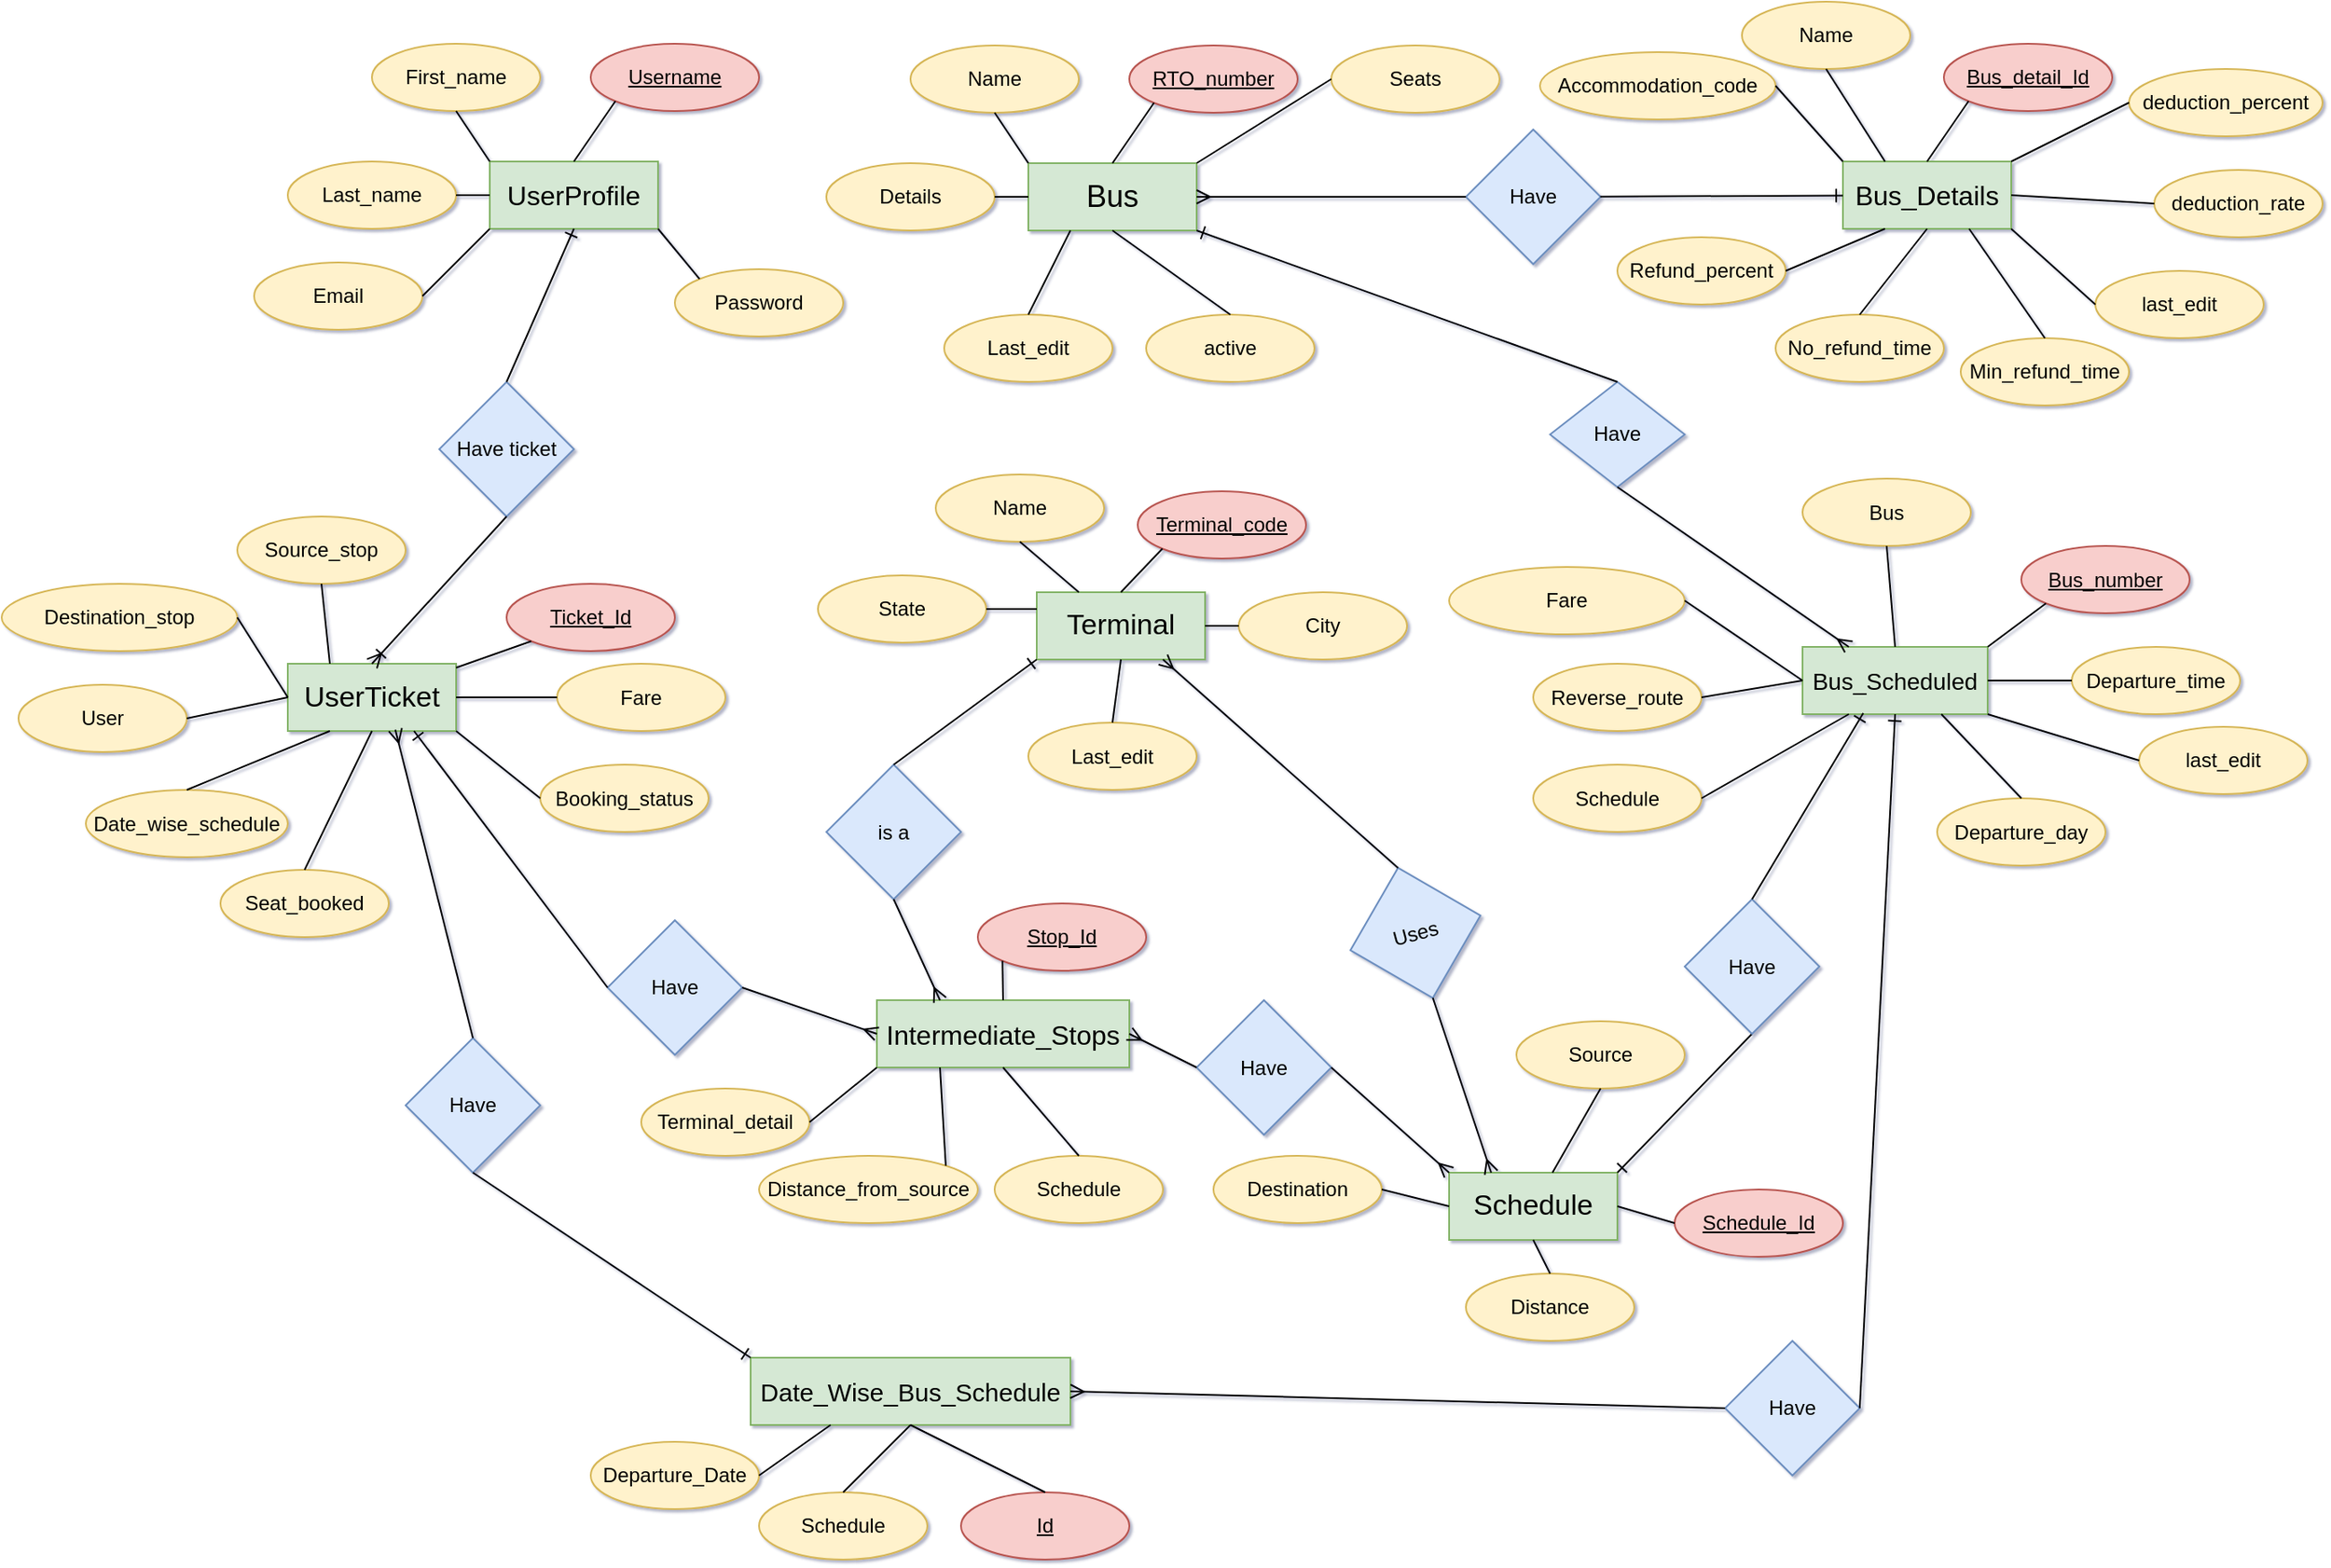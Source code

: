 <mxfile version="14.6.10" type="google"><diagram id="R2lEEEUBdFMjLlhIrx00" name="Page-1"><mxGraphModel dx="1038" dy="580" grid="1" gridSize="10" guides="1" tooltips="1" connect="1" arrows="1" fold="1" page="0" pageScale="1" pageWidth="850" pageHeight="1100" math="0" shadow="1" extFonts="Permanent Marker^https://fonts.googleapis.com/css?family=Permanent+Marker"><root><mxCell id="0"/><mxCell id="1" parent="0"/><mxCell id="XTAs9ow0zrxhmSKb31Q8-1" value="&lt;font style=&quot;font-size: 16px&quot;&gt;UserProfile&lt;/font&gt;" style="whiteSpace=wrap;html=1;align=center;fillColor=#d5e8d4;strokeColor=#82b366;" parent="1" vertex="1"><mxGeometry x="420" y="199" width="100" height="40" as="geometry"/></mxCell><mxCell id="XTAs9ow0zrxhmSKb31Q8-3" value="First_name" style="ellipse;whiteSpace=wrap;html=1;align=center;fillColor=#fff2cc;strokeColor=#d6b656;" parent="1" vertex="1"><mxGeometry x="350" y="129" width="100" height="40" as="geometry"/></mxCell><mxCell id="XTAs9ow0zrxhmSKb31Q8-4" value="Last_name" style="ellipse;whiteSpace=wrap;html=1;align=center;fillColor=#fff2cc;strokeColor=#d6b656;" parent="1" vertex="1"><mxGeometry x="300" y="199" width="100" height="40" as="geometry"/></mxCell><mxCell id="XTAs9ow0zrxhmSKb31Q8-5" value="Email" style="ellipse;whiteSpace=wrap;html=1;align=center;fillColor=#fff2cc;strokeColor=#d6b656;" parent="1" vertex="1"><mxGeometry x="280" y="259" width="100" height="40" as="geometry"/></mxCell><mxCell id="XTAs9ow0zrxhmSKb31Q8-6" value="Password" style="ellipse;whiteSpace=wrap;html=1;align=center;fillColor=#fff2cc;strokeColor=#d6b656;" parent="1" vertex="1"><mxGeometry x="530" y="263" width="100" height="40" as="geometry"/></mxCell><mxCell id="XTAs9ow0zrxhmSKb31Q8-7" value="Username" style="ellipse;whiteSpace=wrap;html=1;align=center;fontStyle=4;fillColor=#f8cecc;strokeColor=#b85450;" parent="1" vertex="1"><mxGeometry x="480" y="129" width="100" height="40" as="geometry"/></mxCell><mxCell id="XTAs9ow0zrxhmSKb31Q8-14" value="" style="endArrow=none;html=1;rounded=0;exitX=1;exitY=0.5;exitDx=0;exitDy=0;entryX=0;entryY=0.5;entryDx=0;entryDy=0;" parent="1" source="XTAs9ow0zrxhmSKb31Q8-4" target="XTAs9ow0zrxhmSKb31Q8-1" edge="1"><mxGeometry relative="1" as="geometry"><mxPoint x="600" y="319" as="sourcePoint"/><mxPoint x="760" y="319" as="targetPoint"/></mxGeometry></mxCell><mxCell id="XTAs9ow0zrxhmSKb31Q8-15" value="" style="endArrow=none;html=1;rounded=0;exitX=1;exitY=0.5;exitDx=0;exitDy=0;entryX=0;entryY=1;entryDx=0;entryDy=0;" parent="1" source="XTAs9ow0zrxhmSKb31Q8-5" target="XTAs9ow0zrxhmSKb31Q8-1" edge="1"><mxGeometry relative="1" as="geometry"><mxPoint x="610" y="329" as="sourcePoint"/><mxPoint x="770" y="329" as="targetPoint"/></mxGeometry></mxCell><mxCell id="XTAs9ow0zrxhmSKb31Q8-16" value="" style="endArrow=none;html=1;rounded=0;exitX=0;exitY=0;exitDx=0;exitDy=0;" parent="1" source="XTAs9ow0zrxhmSKb31Q8-6" edge="1"><mxGeometry relative="1" as="geometry"><mxPoint x="620" y="339" as="sourcePoint"/><mxPoint x="520" y="239" as="targetPoint"/></mxGeometry></mxCell><mxCell id="XTAs9ow0zrxhmSKb31Q8-17" value="" style="endArrow=none;html=1;rounded=0;exitX=0.5;exitY=1;exitDx=0;exitDy=0;entryX=0;entryY=0;entryDx=0;entryDy=0;" parent="1" source="XTAs9ow0zrxhmSKb31Q8-3" target="XTAs9ow0zrxhmSKb31Q8-1" edge="1"><mxGeometry relative="1" as="geometry"><mxPoint x="630" y="349" as="sourcePoint"/><mxPoint x="790" y="349" as="targetPoint"/></mxGeometry></mxCell><mxCell id="XTAs9ow0zrxhmSKb31Q8-18" value="" style="endArrow=none;html=1;rounded=0;exitX=0;exitY=1;exitDx=0;exitDy=0;entryX=0.5;entryY=0;entryDx=0;entryDy=0;" parent="1" source="XTAs9ow0zrxhmSKb31Q8-7" target="XTAs9ow0zrxhmSKb31Q8-1" edge="1"><mxGeometry relative="1" as="geometry"><mxPoint x="640" y="359" as="sourcePoint"/><mxPoint x="800" y="359" as="targetPoint"/></mxGeometry></mxCell><mxCell id="XTAs9ow0zrxhmSKb31Q8-19" value="&lt;font style=&quot;font-size: 18px&quot;&gt;Bus&lt;/font&gt;" style="whiteSpace=wrap;html=1;align=center;fillColor=#d5e8d4;strokeColor=#82b366;" parent="1" vertex="1"><mxGeometry x="740" y="200" width="100" height="40" as="geometry"/></mxCell><mxCell id="XTAs9ow0zrxhmSKb31Q8-20" value="Name" style="ellipse;whiteSpace=wrap;html=1;align=center;fillColor=#fff2cc;strokeColor=#d6b656;" parent="1" vertex="1"><mxGeometry x="670" y="130" width="100" height="40" as="geometry"/></mxCell><mxCell id="XTAs9ow0zrxhmSKb31Q8-21" value="Details" style="ellipse;whiteSpace=wrap;html=1;align=center;fillColor=#fff2cc;strokeColor=#d6b656;" parent="1" vertex="1"><mxGeometry x="620" y="200" width="100" height="40" as="geometry"/></mxCell><mxCell id="XTAs9ow0zrxhmSKb31Q8-22" value="Last_edit" style="ellipse;whiteSpace=wrap;html=1;align=center;fillColor=#fff2cc;strokeColor=#d6b656;" parent="1" vertex="1"><mxGeometry x="690" y="290" width="100" height="40" as="geometry"/></mxCell><mxCell id="XTAs9ow0zrxhmSKb31Q8-23" value="active" style="ellipse;whiteSpace=wrap;html=1;align=center;fillColor=#fff2cc;strokeColor=#d6b656;" parent="1" vertex="1"><mxGeometry x="810" y="290" width="100" height="40" as="geometry"/></mxCell><mxCell id="XTAs9ow0zrxhmSKb31Q8-24" value="RTO_number" style="ellipse;whiteSpace=wrap;html=1;align=center;fontStyle=4;fillColor=#f8cecc;strokeColor=#b85450;" parent="1" vertex="1"><mxGeometry x="800" y="130" width="100" height="40" as="geometry"/></mxCell><mxCell id="XTAs9ow0zrxhmSKb31Q8-25" value="" style="endArrow=none;html=1;rounded=0;exitX=1;exitY=0.5;exitDx=0;exitDy=0;entryX=0;entryY=0.5;entryDx=0;entryDy=0;" parent="1" source="XTAs9ow0zrxhmSKb31Q8-21" target="XTAs9ow0zrxhmSKb31Q8-19" edge="1"><mxGeometry relative="1" as="geometry"><mxPoint x="920" y="320" as="sourcePoint"/><mxPoint x="1080" y="320" as="targetPoint"/></mxGeometry></mxCell><mxCell id="XTAs9ow0zrxhmSKb31Q8-26" value="" style="endArrow=none;html=1;rounded=0;exitX=0.5;exitY=0;exitDx=0;exitDy=0;entryX=0.25;entryY=1;entryDx=0;entryDy=0;" parent="1" source="XTAs9ow0zrxhmSKb31Q8-22" target="XTAs9ow0zrxhmSKb31Q8-19" edge="1"><mxGeometry relative="1" as="geometry"><mxPoint x="930" y="330" as="sourcePoint"/><mxPoint x="1090" y="330" as="targetPoint"/></mxGeometry></mxCell><mxCell id="XTAs9ow0zrxhmSKb31Q8-27" value="" style="endArrow=none;html=1;rounded=0;exitX=0.5;exitY=0;exitDx=0;exitDy=0;entryX=0.5;entryY=1;entryDx=0;entryDy=0;" parent="1" source="XTAs9ow0zrxhmSKb31Q8-23" target="XTAs9ow0zrxhmSKb31Q8-19" edge="1"><mxGeometry relative="1" as="geometry"><mxPoint x="940" y="340" as="sourcePoint"/><mxPoint x="1100" y="340" as="targetPoint"/></mxGeometry></mxCell><mxCell id="XTAs9ow0zrxhmSKb31Q8-28" value="" style="endArrow=none;html=1;rounded=0;exitX=0.5;exitY=1;exitDx=0;exitDy=0;entryX=0;entryY=0;entryDx=0;entryDy=0;" parent="1" source="XTAs9ow0zrxhmSKb31Q8-20" target="XTAs9ow0zrxhmSKb31Q8-19" edge="1"><mxGeometry relative="1" as="geometry"><mxPoint x="950" y="350" as="sourcePoint"/><mxPoint x="1110" y="350" as="targetPoint"/></mxGeometry></mxCell><mxCell id="XTAs9ow0zrxhmSKb31Q8-29" value="" style="endArrow=none;html=1;rounded=0;exitX=0;exitY=1;exitDx=0;exitDy=0;entryX=0.5;entryY=0;entryDx=0;entryDy=0;" parent="1" source="XTAs9ow0zrxhmSKb31Q8-24" target="XTAs9ow0zrxhmSKb31Q8-19" edge="1"><mxGeometry relative="1" as="geometry"><mxPoint x="960" y="360" as="sourcePoint"/><mxPoint x="1120" y="360" as="targetPoint"/></mxGeometry></mxCell><mxCell id="XTAs9ow0zrxhmSKb31Q8-30" value="Seats" style="ellipse;whiteSpace=wrap;html=1;align=center;fillColor=#fff2cc;strokeColor=#d6b656;" parent="1" vertex="1"><mxGeometry x="920" y="130" width="100" height="40" as="geometry"/></mxCell><mxCell id="XTAs9ow0zrxhmSKb31Q8-31" value="" style="endArrow=none;html=1;rounded=0;exitX=1;exitY=0;exitDx=0;exitDy=0;entryX=0;entryY=0.5;entryDx=0;entryDy=0;" parent="1" source="XTAs9ow0zrxhmSKb31Q8-19" target="XTAs9ow0zrxhmSKb31Q8-30" edge="1"><mxGeometry relative="1" as="geometry"><mxPoint x="590" y="420" as="sourcePoint"/><mxPoint x="750" y="420" as="targetPoint"/></mxGeometry></mxCell><mxCell id="XTAs9ow0zrxhmSKb31Q8-32" value="&lt;font style=&quot;font-size: 17px&quot;&gt;Terminal&lt;/font&gt;" style="whiteSpace=wrap;html=1;align=center;fillColor=#d5e8d4;strokeColor=#82b366;" parent="1" vertex="1"><mxGeometry x="745" y="455" width="100" height="40" as="geometry"/></mxCell><mxCell id="XTAs9ow0zrxhmSKb31Q8-33" value="Name" style="ellipse;whiteSpace=wrap;html=1;align=center;fillColor=#fff2cc;strokeColor=#d6b656;" parent="1" vertex="1"><mxGeometry x="685" y="385" width="100" height="40" as="geometry"/></mxCell><mxCell id="XTAs9ow0zrxhmSKb31Q8-34" value="City" style="ellipse;whiteSpace=wrap;html=1;align=center;fillColor=#fff2cc;strokeColor=#d6b656;" parent="1" vertex="1"><mxGeometry x="865" y="455" width="100" height="40" as="geometry"/></mxCell><mxCell id="XTAs9ow0zrxhmSKb31Q8-35" value="State" style="ellipse;whiteSpace=wrap;html=1;align=center;fillColor=#fff2cc;strokeColor=#d6b656;" parent="1" vertex="1"><mxGeometry x="615" y="445" width="100" height="40" as="geometry"/></mxCell><mxCell id="XTAs9ow0zrxhmSKb31Q8-36" value="Last_edit" style="ellipse;whiteSpace=wrap;html=1;align=center;fillColor=#fff2cc;strokeColor=#d6b656;" parent="1" vertex="1"><mxGeometry x="740" y="532.5" width="100" height="40" as="geometry"/></mxCell><mxCell id="XTAs9ow0zrxhmSKb31Q8-37" value="Terminal_code" style="ellipse;whiteSpace=wrap;html=1;align=center;fontStyle=4;fillColor=#f8cecc;strokeColor=#b85450;" parent="1" vertex="1"><mxGeometry x="805" y="395" width="100" height="40" as="geometry"/></mxCell><mxCell id="XTAs9ow0zrxhmSKb31Q8-38" value="" style="endArrow=none;html=1;rounded=0;entryX=1;entryY=0.5;entryDx=0;entryDy=0;exitX=0;exitY=0.5;exitDx=0;exitDy=0;" parent="1" source="XTAs9ow0zrxhmSKb31Q8-34" target="XTAs9ow0zrxhmSKb31Q8-32" edge="1"><mxGeometry relative="1" as="geometry"><mxPoint x="910" y="475" as="sourcePoint"/><mxPoint x="870" y="475" as="targetPoint"/></mxGeometry></mxCell><mxCell id="XTAs9ow0zrxhmSKb31Q8-39" value="" style="endArrow=none;html=1;rounded=0;exitX=1;exitY=0.5;exitDx=0;exitDy=0;entryX=0;entryY=0.25;entryDx=0;entryDy=0;" parent="1" source="XTAs9ow0zrxhmSKb31Q8-35" target="XTAs9ow0zrxhmSKb31Q8-32" edge="1"><mxGeometry relative="1" as="geometry"><mxPoint x="935" y="585" as="sourcePoint"/><mxPoint x="1095" y="585" as="targetPoint"/></mxGeometry></mxCell><mxCell id="XTAs9ow0zrxhmSKb31Q8-40" value="" style="endArrow=none;html=1;rounded=0;exitX=0.5;exitY=0;exitDx=0;exitDy=0;entryX=0.5;entryY=1;entryDx=0;entryDy=0;" parent="1" source="XTAs9ow0zrxhmSKb31Q8-36" target="XTAs9ow0zrxhmSKb31Q8-32" edge="1"><mxGeometry relative="1" as="geometry"><mxPoint x="945" y="595" as="sourcePoint"/><mxPoint x="1105" y="595" as="targetPoint"/></mxGeometry></mxCell><mxCell id="XTAs9ow0zrxhmSKb31Q8-41" value="" style="endArrow=none;html=1;rounded=0;exitX=0.5;exitY=1;exitDx=0;exitDy=0;entryX=0.25;entryY=0;entryDx=0;entryDy=0;" parent="1" source="XTAs9ow0zrxhmSKb31Q8-33" target="XTAs9ow0zrxhmSKb31Q8-32" edge="1"><mxGeometry relative="1" as="geometry"><mxPoint x="955" y="605" as="sourcePoint"/><mxPoint x="1115" y="605" as="targetPoint"/></mxGeometry></mxCell><mxCell id="XTAs9ow0zrxhmSKb31Q8-42" value="" style="endArrow=none;html=1;rounded=0;exitX=0;exitY=1;exitDx=0;exitDy=0;entryX=0.5;entryY=0;entryDx=0;entryDy=0;" parent="1" source="XTAs9ow0zrxhmSKb31Q8-37" target="XTAs9ow0zrxhmSKb31Q8-32" edge="1"><mxGeometry relative="1" as="geometry"><mxPoint x="965" y="615" as="sourcePoint"/><mxPoint x="1125" y="615" as="targetPoint"/></mxGeometry></mxCell><mxCell id="XTAs9ow0zrxhmSKb31Q8-43" value="&lt;font style=&quot;font-size: 17px&quot;&gt;Schedule&lt;/font&gt;" style="whiteSpace=wrap;html=1;align=center;fillColor=#d5e8d4;strokeColor=#82b366;" parent="1" vertex="1"><mxGeometry x="990" y="800" width="100" height="40" as="geometry"/></mxCell><mxCell id="XTAs9ow0zrxhmSKb31Q8-44" value="Source" style="ellipse;whiteSpace=wrap;html=1;align=center;fillColor=#fff2cc;strokeColor=#d6b656;" parent="1" vertex="1"><mxGeometry x="1030" y="710" width="100" height="40" as="geometry"/></mxCell><mxCell id="XTAs9ow0zrxhmSKb31Q8-45" value="Destination" style="ellipse;whiteSpace=wrap;html=1;align=center;fillColor=#fff2cc;strokeColor=#d6b656;" parent="1" vertex="1"><mxGeometry x="850" y="790" width="100" height="40" as="geometry"/></mxCell><mxCell id="XTAs9ow0zrxhmSKb31Q8-46" value="Distance" style="ellipse;whiteSpace=wrap;html=1;align=center;fillColor=#fff2cc;strokeColor=#d6b656;" parent="1" vertex="1"><mxGeometry x="1000" y="860" width="100" height="40" as="geometry"/></mxCell><mxCell id="XTAs9ow0zrxhmSKb31Q8-48" value="Schedule_Id" style="ellipse;whiteSpace=wrap;html=1;align=center;fontStyle=4;fillColor=#f8cecc;strokeColor=#b85450;" parent="1" vertex="1"><mxGeometry x="1124" y="810" width="100" height="40" as="geometry"/></mxCell><mxCell id="XTAs9ow0zrxhmSKb31Q8-49" value="" style="endArrow=none;html=1;rounded=0;exitX=1;exitY=0.5;exitDx=0;exitDy=0;entryX=0;entryY=0.5;entryDx=0;entryDy=0;" parent="1" source="XTAs9ow0zrxhmSKb31Q8-45" target="XTAs9ow0zrxhmSKb31Q8-43" edge="1"><mxGeometry relative="1" as="geometry"><mxPoint x="1170" y="920" as="sourcePoint"/><mxPoint x="1330" y="920" as="targetPoint"/></mxGeometry></mxCell><mxCell id="XTAs9ow0zrxhmSKb31Q8-50" value="" style="endArrow=none;html=1;rounded=0;exitX=0.5;exitY=0;exitDx=0;exitDy=0;entryX=0.5;entryY=1;entryDx=0;entryDy=0;" parent="1" source="XTAs9ow0zrxhmSKb31Q8-46" target="XTAs9ow0zrxhmSKb31Q8-43" edge="1"><mxGeometry relative="1" as="geometry"><mxPoint x="1180" y="930" as="sourcePoint"/><mxPoint x="1340" y="930" as="targetPoint"/></mxGeometry></mxCell><mxCell id="XTAs9ow0zrxhmSKb31Q8-52" value="" style="endArrow=none;html=1;rounded=0;exitX=0.5;exitY=1;exitDx=0;exitDy=0;" parent="1" source="XTAs9ow0zrxhmSKb31Q8-44" target="XTAs9ow0zrxhmSKb31Q8-43" edge="1"><mxGeometry relative="1" as="geometry"><mxPoint x="1200" y="950" as="sourcePoint"/><mxPoint x="1360" y="950" as="targetPoint"/></mxGeometry></mxCell><mxCell id="XTAs9ow0zrxhmSKb31Q8-53" value="" style="endArrow=none;html=1;rounded=0;exitX=0;exitY=0.5;exitDx=0;exitDy=0;" parent="1" source="XTAs9ow0zrxhmSKb31Q8-48" edge="1"><mxGeometry relative="1" as="geometry"><mxPoint x="1210" y="960" as="sourcePoint"/><mxPoint x="1090" y="820" as="targetPoint"/></mxGeometry></mxCell><mxCell id="XTAs9ow0zrxhmSKb31Q8-54" value="&lt;font style=&quot;font-size: 16px&quot;&gt;Bus_Details&lt;/font&gt;" style="whiteSpace=wrap;html=1;align=center;fillColor=#d5e8d4;strokeColor=#82b366;" parent="1" vertex="1"><mxGeometry x="1224" y="199" width="100" height="40" as="geometry"/></mxCell><mxCell id="XTAs9ow0zrxhmSKb31Q8-55" value="Name" style="ellipse;whiteSpace=wrap;html=1;align=center;fillColor=#fff2cc;strokeColor=#d6b656;" parent="1" vertex="1"><mxGeometry x="1164" y="104" width="100" height="40" as="geometry"/></mxCell><mxCell id="XTAs9ow0zrxhmSKb31Q8-56" value="Accommodation_code" style="ellipse;whiteSpace=wrap;html=1;align=center;fillColor=#fff2cc;strokeColor=#d6b656;" parent="1" vertex="1"><mxGeometry x="1044" y="134" width="140" height="40" as="geometry"/></mxCell><mxCell id="XTAs9ow0zrxhmSKb31Q8-57" value="Refund_percent" style="ellipse;whiteSpace=wrap;html=1;align=center;fillColor=#fff2cc;strokeColor=#d6b656;" parent="1" vertex="1"><mxGeometry x="1090" y="244" width="100" height="40" as="geometry"/></mxCell><mxCell id="XTAs9ow0zrxhmSKb31Q8-58" value="No_refund_time" style="ellipse;whiteSpace=wrap;html=1;align=center;fillColor=#fff2cc;strokeColor=#d6b656;" parent="1" vertex="1"><mxGeometry x="1184" y="290" width="100" height="40" as="geometry"/></mxCell><mxCell id="XTAs9ow0zrxhmSKb31Q8-59" value="Bus_detail_Id" style="ellipse;whiteSpace=wrap;html=1;align=center;fontStyle=4;fillColor=#f8cecc;strokeColor=#b85450;" parent="1" vertex="1"><mxGeometry x="1284" y="129" width="100" height="40" as="geometry"/></mxCell><mxCell id="XTAs9ow0zrxhmSKb31Q8-60" value="" style="endArrow=none;html=1;rounded=0;exitX=1;exitY=0.5;exitDx=0;exitDy=0;entryX=0;entryY=0;entryDx=0;entryDy=0;" parent="1" source="XTAs9ow0zrxhmSKb31Q8-56" target="XTAs9ow0zrxhmSKb31Q8-54" edge="1"><mxGeometry relative="1" as="geometry"><mxPoint x="1404" y="319" as="sourcePoint"/><mxPoint x="1564" y="319" as="targetPoint"/></mxGeometry></mxCell><mxCell id="XTAs9ow0zrxhmSKb31Q8-61" value="" style="endArrow=none;html=1;rounded=0;exitX=1;exitY=0.5;exitDx=0;exitDy=0;entryX=0.25;entryY=1;entryDx=0;entryDy=0;" parent="1" target="XTAs9ow0zrxhmSKb31Q8-54" edge="1" source="XTAs9ow0zrxhmSKb31Q8-57"><mxGeometry relative="1" as="geometry"><mxPoint x="1154.0" y="304" as="sourcePoint"/><mxPoint x="1574" y="329" as="targetPoint"/></mxGeometry></mxCell><mxCell id="XTAs9ow0zrxhmSKb31Q8-62" value="" style="endArrow=none;html=1;rounded=0;exitX=0.5;exitY=0;exitDx=0;exitDy=0;entryX=0.5;entryY=1;entryDx=0;entryDy=0;" parent="1" source="XTAs9ow0zrxhmSKb31Q8-58" target="XTAs9ow0zrxhmSKb31Q8-54" edge="1"><mxGeometry relative="1" as="geometry"><mxPoint x="1424" y="339" as="sourcePoint"/><mxPoint x="1584" y="339" as="targetPoint"/></mxGeometry></mxCell><mxCell id="XTAs9ow0zrxhmSKb31Q8-63" value="" style="endArrow=none;html=1;rounded=0;exitX=0.5;exitY=1;exitDx=0;exitDy=0;entryX=0.25;entryY=0;entryDx=0;entryDy=0;" parent="1" source="XTAs9ow0zrxhmSKb31Q8-55" target="XTAs9ow0zrxhmSKb31Q8-54" edge="1"><mxGeometry relative="1" as="geometry"><mxPoint x="1434" y="349" as="sourcePoint"/><mxPoint x="1594" y="349" as="targetPoint"/></mxGeometry></mxCell><mxCell id="XTAs9ow0zrxhmSKb31Q8-64" value="" style="endArrow=none;html=1;rounded=0;exitX=0;exitY=1;exitDx=0;exitDy=0;entryX=0.5;entryY=0;entryDx=0;entryDy=0;" parent="1" source="XTAs9ow0zrxhmSKb31Q8-59" target="XTAs9ow0zrxhmSKb31Q8-54" edge="1"><mxGeometry relative="1" as="geometry"><mxPoint x="1444" y="359" as="sourcePoint"/><mxPoint x="1604" y="359" as="targetPoint"/></mxGeometry></mxCell><mxCell id="XTAs9ow0zrxhmSKb31Q8-65" value="Min_refund_time" style="ellipse;whiteSpace=wrap;html=1;align=center;fillColor=#fff2cc;strokeColor=#d6b656;" parent="1" vertex="1"><mxGeometry x="1294" y="304" width="100" height="40" as="geometry"/></mxCell><mxCell id="XTAs9ow0zrxhmSKb31Q8-66" value="" style="endArrow=none;html=1;rounded=0;exitX=0.75;exitY=1;exitDx=0;exitDy=0;entryX=0.5;entryY=0;entryDx=0;entryDy=0;" parent="1" source="XTAs9ow0zrxhmSKb31Q8-54" target="XTAs9ow0zrxhmSKb31Q8-65" edge="1"><mxGeometry relative="1" as="geometry"><mxPoint x="1074" y="419" as="sourcePoint"/><mxPoint x="1234" y="419" as="targetPoint"/></mxGeometry></mxCell><mxCell id="XTAs9ow0zrxhmSKb31Q8-67" value="last_edit" style="ellipse;whiteSpace=wrap;html=1;align=center;fillColor=#fff2cc;strokeColor=#d6b656;" parent="1" vertex="1"><mxGeometry x="1374" y="264" width="100" height="40" as="geometry"/></mxCell><mxCell id="XTAs9ow0zrxhmSKb31Q8-68" value="deduction_rate" style="ellipse;whiteSpace=wrap;html=1;align=center;fillColor=#fff2cc;strokeColor=#d6b656;" parent="1" vertex="1"><mxGeometry x="1409" y="204" width="100" height="40" as="geometry"/></mxCell><mxCell id="XTAs9ow0zrxhmSKb31Q8-69" value="deduction_percent" style="ellipse;whiteSpace=wrap;html=1;align=center;fillColor=#fff2cc;strokeColor=#d6b656;" parent="1" vertex="1"><mxGeometry x="1394" y="144" width="115" height="40" as="geometry"/></mxCell><mxCell id="XTAs9ow0zrxhmSKb31Q8-71" value="" style="endArrow=none;html=1;rounded=0;exitX=1;exitY=0;exitDx=0;exitDy=0;entryX=0;entryY=0.5;entryDx=0;entryDy=0;" parent="1" source="XTAs9ow0zrxhmSKb31Q8-54" target="XTAs9ow0zrxhmSKb31Q8-69" edge="1"><mxGeometry relative="1" as="geometry"><mxPoint x="1204" y="344" as="sourcePoint"/><mxPoint x="1364" y="344" as="targetPoint"/></mxGeometry></mxCell><mxCell id="XTAs9ow0zrxhmSKb31Q8-72" value="" style="endArrow=none;html=1;rounded=0;exitX=1;exitY=0.5;exitDx=0;exitDy=0;entryX=0;entryY=0.5;entryDx=0;entryDy=0;" parent="1" source="XTAs9ow0zrxhmSKb31Q8-54" target="XTAs9ow0zrxhmSKb31Q8-68" edge="1"><mxGeometry relative="1" as="geometry"><mxPoint x="1214" y="354" as="sourcePoint"/><mxPoint x="1374" y="354" as="targetPoint"/></mxGeometry></mxCell><mxCell id="XTAs9ow0zrxhmSKb31Q8-73" value="" style="endArrow=none;html=1;rounded=0;exitX=1;exitY=1;exitDx=0;exitDy=0;entryX=0;entryY=0.5;entryDx=0;entryDy=0;" parent="1" source="XTAs9ow0zrxhmSKb31Q8-54" target="XTAs9ow0zrxhmSKb31Q8-67" edge="1"><mxGeometry relative="1" as="geometry"><mxPoint x="1224" y="364" as="sourcePoint"/><mxPoint x="1384" y="364" as="targetPoint"/></mxGeometry></mxCell><mxCell id="XTAs9ow0zrxhmSKb31Q8-74" value="&lt;font style=&quot;font-size: 16px&quot;&gt;Intermediate_Stops&lt;/font&gt;" style="whiteSpace=wrap;html=1;align=center;fillColor=#d5e8d4;strokeColor=#82b366;" parent="1" vertex="1"><mxGeometry x="650" y="697.5" width="150" height="40" as="geometry"/></mxCell><mxCell id="XTAs9ow0zrxhmSKb31Q8-75" value="Schedule" style="ellipse;whiteSpace=wrap;html=1;align=center;fillColor=#fff2cc;strokeColor=#d6b656;" parent="1" vertex="1"><mxGeometry x="720" y="790" width="100" height="40" as="geometry"/></mxCell><mxCell id="XTAs9ow0zrxhmSKb31Q8-76" value="Terminal_detail" style="ellipse;whiteSpace=wrap;html=1;align=center;fillColor=#fff2cc;strokeColor=#d6b656;" parent="1" vertex="1"><mxGeometry x="510" y="750" width="100" height="40" as="geometry"/></mxCell><mxCell id="XTAs9ow0zrxhmSKb31Q8-77" value="Distance_from_source" style="ellipse;whiteSpace=wrap;html=1;align=center;fillColor=#fff2cc;strokeColor=#d6b656;" parent="1" vertex="1"><mxGeometry x="580" y="790" width="130" height="40" as="geometry"/></mxCell><mxCell id="XTAs9ow0zrxhmSKb31Q8-78" value="Stop_Id" style="ellipse;whiteSpace=wrap;html=1;align=center;fontStyle=4;fillColor=#f8cecc;strokeColor=#b85450;" parent="1" vertex="1"><mxGeometry x="710" y="640" width="100" height="40" as="geometry"/></mxCell><mxCell id="XTAs9ow0zrxhmSKb31Q8-79" value="" style="endArrow=none;html=1;rounded=0;exitX=1;exitY=0.5;exitDx=0;exitDy=0;entryX=0;entryY=1;entryDx=0;entryDy=0;" parent="1" source="XTAs9ow0zrxhmSKb31Q8-76" target="XTAs9ow0zrxhmSKb31Q8-74" edge="1"><mxGeometry relative="1" as="geometry"><mxPoint x="830" y="817.5" as="sourcePoint"/><mxPoint x="990" y="817.5" as="targetPoint"/></mxGeometry></mxCell><mxCell id="XTAs9ow0zrxhmSKb31Q8-80" value="" style="endArrow=none;html=1;rounded=0;exitX=1;exitY=0;exitDx=0;exitDy=0;entryX=0.25;entryY=1;entryDx=0;entryDy=0;" parent="1" source="XTAs9ow0zrxhmSKb31Q8-77" target="XTAs9ow0zrxhmSKb31Q8-74" edge="1"><mxGeometry relative="1" as="geometry"><mxPoint x="840" y="827.5" as="sourcePoint"/><mxPoint x="1000" y="827.5" as="targetPoint"/></mxGeometry></mxCell><mxCell id="XTAs9ow0zrxhmSKb31Q8-81" value="" style="endArrow=none;html=1;rounded=0;exitX=0.5;exitY=0;exitDx=0;exitDy=0;entryX=0.5;entryY=1;entryDx=0;entryDy=0;" parent="1" source="XTAs9ow0zrxhmSKb31Q8-75" target="XTAs9ow0zrxhmSKb31Q8-74" edge="1"><mxGeometry relative="1" as="geometry"><mxPoint x="860" y="847.5" as="sourcePoint"/><mxPoint x="1020" y="847.5" as="targetPoint"/></mxGeometry></mxCell><mxCell id="XTAs9ow0zrxhmSKb31Q8-82" value="" style="endArrow=none;html=1;rounded=0;exitX=0;exitY=1;exitDx=0;exitDy=0;entryX=0.5;entryY=0;entryDx=0;entryDy=0;" parent="1" source="XTAs9ow0zrxhmSKb31Q8-78" target="XTAs9ow0zrxhmSKb31Q8-74" edge="1"><mxGeometry relative="1" as="geometry"><mxPoint x="870" y="857.5" as="sourcePoint"/><mxPoint x="1030" y="857.5" as="targetPoint"/></mxGeometry></mxCell><mxCell id="XTAs9ow0zrxhmSKb31Q8-83" value="&lt;font style=&quot;font-size: 14px&quot;&gt;Bus_Scheduled&lt;/font&gt;" style="whiteSpace=wrap;html=1;align=center;fillColor=#d5e8d4;strokeColor=#82b366;" parent="1" vertex="1"><mxGeometry x="1200" y="487.5" width="110" height="40" as="geometry"/></mxCell><mxCell id="XTAs9ow0zrxhmSKb31Q8-84" value="Bus" style="ellipse;whiteSpace=wrap;html=1;align=center;fillColor=#fff2cc;strokeColor=#d6b656;" parent="1" vertex="1"><mxGeometry x="1200" y="387.5" width="100" height="40" as="geometry"/></mxCell><mxCell id="XTAs9ow0zrxhmSKb31Q8-85" value="Fare" style="ellipse;whiteSpace=wrap;html=1;align=center;fillColor=#fff2cc;strokeColor=#d6b656;" parent="1" vertex="1"><mxGeometry x="990" y="440" width="140" height="40" as="geometry"/></mxCell><mxCell id="XTAs9ow0zrxhmSKb31Q8-86" value="Reverse_route" style="ellipse;whiteSpace=wrap;html=1;align=center;fillColor=#fff2cc;strokeColor=#d6b656;" parent="1" vertex="1"><mxGeometry x="1040" y="497.5" width="100" height="40" as="geometry"/></mxCell><mxCell id="XTAs9ow0zrxhmSKb31Q8-87" value="Schedule" style="ellipse;whiteSpace=wrap;html=1;align=center;fillColor=#fff2cc;strokeColor=#d6b656;" parent="1" vertex="1"><mxGeometry x="1040" y="557.5" width="100" height="40" as="geometry"/></mxCell><mxCell id="XTAs9ow0zrxhmSKb31Q8-88" value="Bus_number" style="ellipse;whiteSpace=wrap;html=1;align=center;fontStyle=4;fillColor=#f8cecc;strokeColor=#b85450;" parent="1" vertex="1"><mxGeometry x="1330" y="427.5" width="100" height="40" as="geometry"/></mxCell><mxCell id="XTAs9ow0zrxhmSKb31Q8-89" value="" style="endArrow=none;html=1;rounded=0;exitX=1;exitY=0.5;exitDx=0;exitDy=0;entryX=0;entryY=0.5;entryDx=0;entryDy=0;" parent="1" source="XTAs9ow0zrxhmSKb31Q8-85" target="XTAs9ow0zrxhmSKb31Q8-83" edge="1"><mxGeometry relative="1" as="geometry"><mxPoint x="1380" y="607.5" as="sourcePoint"/><mxPoint x="1540" y="607.5" as="targetPoint"/></mxGeometry></mxCell><mxCell id="XTAs9ow0zrxhmSKb31Q8-90" value="" style="endArrow=none;html=1;rounded=0;exitX=1;exitY=0.5;exitDx=0;exitDy=0;entryX=0;entryY=0.5;entryDx=0;entryDy=0;" parent="1" source="XTAs9ow0zrxhmSKb31Q8-86" target="XTAs9ow0zrxhmSKb31Q8-83" edge="1"><mxGeometry relative="1" as="geometry"><mxPoint x="1390" y="617.5" as="sourcePoint"/><mxPoint x="1550" y="617.5" as="targetPoint"/></mxGeometry></mxCell><mxCell id="XTAs9ow0zrxhmSKb31Q8-91" value="" style="endArrow=none;html=1;rounded=0;exitX=1;exitY=0.5;exitDx=0;exitDy=0;entryX=0.25;entryY=1;entryDx=0;entryDy=0;" parent="1" source="XTAs9ow0zrxhmSKb31Q8-87" target="XTAs9ow0zrxhmSKb31Q8-83" edge="1"><mxGeometry relative="1" as="geometry"><mxPoint x="1400" y="627.5" as="sourcePoint"/><mxPoint x="1560" y="627.5" as="targetPoint"/></mxGeometry></mxCell><mxCell id="XTAs9ow0zrxhmSKb31Q8-92" value="" style="endArrow=none;html=1;rounded=0;exitX=0.5;exitY=1;exitDx=0;exitDy=0;entryX=0.5;entryY=0;entryDx=0;entryDy=0;" parent="1" source="XTAs9ow0zrxhmSKb31Q8-84" target="XTAs9ow0zrxhmSKb31Q8-83" edge="1"><mxGeometry relative="1" as="geometry"><mxPoint x="1410" y="637.5" as="sourcePoint"/><mxPoint x="1570" y="637.5" as="targetPoint"/></mxGeometry></mxCell><mxCell id="XTAs9ow0zrxhmSKb31Q8-93" value="" style="endArrow=none;html=1;rounded=0;exitX=0;exitY=1;exitDx=0;exitDy=0;entryX=1;entryY=0;entryDx=0;entryDy=0;" parent="1" source="XTAs9ow0zrxhmSKb31Q8-88" target="XTAs9ow0zrxhmSKb31Q8-83" edge="1"><mxGeometry relative="1" as="geometry"><mxPoint x="1420" y="647.5" as="sourcePoint"/><mxPoint x="1580" y="647.5" as="targetPoint"/></mxGeometry></mxCell><mxCell id="XTAs9ow0zrxhmSKb31Q8-94" value="Departure_day" style="ellipse;whiteSpace=wrap;html=1;align=center;fillColor=#fff2cc;strokeColor=#d6b656;" parent="1" vertex="1"><mxGeometry x="1280" y="577.5" width="100" height="40" as="geometry"/></mxCell><mxCell id="XTAs9ow0zrxhmSKb31Q8-95" value="" style="endArrow=none;html=1;rounded=0;exitX=0.75;exitY=1;exitDx=0;exitDy=0;entryX=0.5;entryY=0;entryDx=0;entryDy=0;" parent="1" source="XTAs9ow0zrxhmSKb31Q8-83" target="XTAs9ow0zrxhmSKb31Q8-94" edge="1"><mxGeometry relative="1" as="geometry"><mxPoint x="1050" y="707.5" as="sourcePoint"/><mxPoint x="1210" y="707.5" as="targetPoint"/></mxGeometry></mxCell><mxCell id="XTAs9ow0zrxhmSKb31Q8-96" value="last_edit" style="ellipse;whiteSpace=wrap;html=1;align=center;fillColor=#fff2cc;strokeColor=#d6b656;" parent="1" vertex="1"><mxGeometry x="1400" y="535" width="100" height="40" as="geometry"/></mxCell><mxCell id="XTAs9ow0zrxhmSKb31Q8-97" value="Departure_time" style="ellipse;whiteSpace=wrap;html=1;align=center;fillColor=#fff2cc;strokeColor=#d6b656;" parent="1" vertex="1"><mxGeometry x="1360" y="487.5" width="100" height="40" as="geometry"/></mxCell><mxCell id="XTAs9ow0zrxhmSKb31Q8-100" value="" style="endArrow=none;html=1;rounded=0;exitX=1;exitY=0.5;exitDx=0;exitDy=0;entryX=0;entryY=0.5;entryDx=0;entryDy=0;" parent="1" source="XTAs9ow0zrxhmSKb31Q8-83" target="XTAs9ow0zrxhmSKb31Q8-97" edge="1"><mxGeometry relative="1" as="geometry"><mxPoint x="1190" y="642.5" as="sourcePoint"/><mxPoint x="1350" y="642.5" as="targetPoint"/></mxGeometry></mxCell><mxCell id="XTAs9ow0zrxhmSKb31Q8-101" value="" style="endArrow=none;html=1;rounded=0;exitX=1;exitY=1;exitDx=0;exitDy=0;entryX=0;entryY=0.5;entryDx=0;entryDy=0;" parent="1" source="XTAs9ow0zrxhmSKb31Q8-83" target="XTAs9ow0zrxhmSKb31Q8-96" edge="1"><mxGeometry relative="1" as="geometry"><mxPoint x="1200" y="652.5" as="sourcePoint"/><mxPoint x="1360" y="652.5" as="targetPoint"/></mxGeometry></mxCell><mxCell id="XTAs9ow0zrxhmSKb31Q8-119" value="&lt;font style=&quot;font-size: 17px&quot;&gt;UserTicket&lt;/font&gt;" style="whiteSpace=wrap;html=1;align=center;fillColor=#d5e8d4;strokeColor=#82b366;" parent="1" vertex="1"><mxGeometry x="300" y="497.5" width="100" height="40" as="geometry"/></mxCell><mxCell id="XTAs9ow0zrxhmSKb31Q8-120" value="Source_stop" style="ellipse;whiteSpace=wrap;html=1;align=center;fillColor=#fff2cc;strokeColor=#d6b656;" parent="1" vertex="1"><mxGeometry x="270" y="410" width="100" height="40" as="geometry"/></mxCell><mxCell id="XTAs9ow0zrxhmSKb31Q8-121" value="Destination_stop" style="ellipse;whiteSpace=wrap;html=1;align=center;fillColor=#fff2cc;strokeColor=#d6b656;" parent="1" vertex="1"><mxGeometry x="130" y="450" width="140" height="40" as="geometry"/></mxCell><mxCell id="XTAs9ow0zrxhmSKb31Q8-122" value="User" style="ellipse;whiteSpace=wrap;html=1;align=center;fillColor=#fff2cc;strokeColor=#d6b656;" parent="1" vertex="1"><mxGeometry x="140" y="510" width="100" height="40" as="geometry"/></mxCell><mxCell id="XTAs9ow0zrxhmSKb31Q8-123" value="Date_wise_schedule" style="ellipse;whiteSpace=wrap;html=1;align=center;fillColor=#fff2cc;strokeColor=#d6b656;" parent="1" vertex="1"><mxGeometry x="180" y="572.5" width="120" height="40" as="geometry"/></mxCell><mxCell id="XTAs9ow0zrxhmSKb31Q8-125" value="" style="endArrow=none;html=1;rounded=0;exitX=1;exitY=0.5;exitDx=0;exitDy=0;entryX=0;entryY=0.5;entryDx=0;entryDy=0;" parent="1" source="XTAs9ow0zrxhmSKb31Q8-121" target="XTAs9ow0zrxhmSKb31Q8-119" edge="1"><mxGeometry relative="1" as="geometry"><mxPoint x="480" y="617.5" as="sourcePoint"/><mxPoint x="640" y="617.5" as="targetPoint"/></mxGeometry></mxCell><mxCell id="XTAs9ow0zrxhmSKb31Q8-126" value="" style="endArrow=none;html=1;rounded=0;exitX=1;exitY=0.5;exitDx=0;exitDy=0;entryX=0;entryY=0.5;entryDx=0;entryDy=0;" parent="1" source="XTAs9ow0zrxhmSKb31Q8-122" target="XTAs9ow0zrxhmSKb31Q8-119" edge="1"><mxGeometry relative="1" as="geometry"><mxPoint x="490" y="627.5" as="sourcePoint"/><mxPoint x="650" y="627.5" as="targetPoint"/></mxGeometry></mxCell><mxCell id="XTAs9ow0zrxhmSKb31Q8-127" value="" style="endArrow=none;html=1;rounded=0;exitX=0.5;exitY=0;exitDx=0;exitDy=0;entryX=0.25;entryY=1;entryDx=0;entryDy=0;" parent="1" source="XTAs9ow0zrxhmSKb31Q8-123" target="XTAs9ow0zrxhmSKb31Q8-119" edge="1"><mxGeometry relative="1" as="geometry"><mxPoint x="500" y="637.5" as="sourcePoint"/><mxPoint x="660" y="637.5" as="targetPoint"/></mxGeometry></mxCell><mxCell id="XTAs9ow0zrxhmSKb31Q8-128" value="" style="endArrow=none;html=1;rounded=0;exitX=0.5;exitY=1;exitDx=0;exitDy=0;entryX=0.25;entryY=0;entryDx=0;entryDy=0;" parent="1" source="XTAs9ow0zrxhmSKb31Q8-120" target="XTAs9ow0zrxhmSKb31Q8-119" edge="1"><mxGeometry relative="1" as="geometry"><mxPoint x="510" y="647.5" as="sourcePoint"/><mxPoint x="670" y="647.5" as="targetPoint"/></mxGeometry></mxCell><mxCell id="XTAs9ow0zrxhmSKb31Q8-130" value="Seat_booked" style="ellipse;whiteSpace=wrap;html=1;align=center;fillColor=#fff2cc;strokeColor=#d6b656;" parent="1" vertex="1"><mxGeometry x="260" y="620" width="100" height="40" as="geometry"/></mxCell><mxCell id="XTAs9ow0zrxhmSKb31Q8-131" value="" style="endArrow=none;html=1;rounded=0;exitX=0.5;exitY=1;exitDx=0;exitDy=0;entryX=0.5;entryY=0;entryDx=0;entryDy=0;" parent="1" source="XTAs9ow0zrxhmSKb31Q8-119" target="XTAs9ow0zrxhmSKb31Q8-130" edge="1"><mxGeometry relative="1" as="geometry"><mxPoint x="150" y="717.5" as="sourcePoint"/><mxPoint x="310" y="717.5" as="targetPoint"/></mxGeometry></mxCell><mxCell id="XTAs9ow0zrxhmSKb31Q8-132" value="Booking_status" style="ellipse;whiteSpace=wrap;html=1;align=center;fillColor=#fff2cc;strokeColor=#d6b656;" parent="1" vertex="1"><mxGeometry x="450" y="557.5" width="100" height="40" as="geometry"/></mxCell><mxCell id="XTAs9ow0zrxhmSKb31Q8-133" value="Fare" style="ellipse;whiteSpace=wrap;html=1;align=center;fillColor=#fff2cc;strokeColor=#d6b656;" parent="1" vertex="1"><mxGeometry x="460" y="497.5" width="100" height="40" as="geometry"/></mxCell><mxCell id="XTAs9ow0zrxhmSKb31Q8-134" value="" style="endArrow=none;html=1;rounded=0;exitX=1;exitY=0.5;exitDx=0;exitDy=0;entryX=0;entryY=0.5;entryDx=0;entryDy=0;" parent="1" source="XTAs9ow0zrxhmSKb31Q8-119" target="XTAs9ow0zrxhmSKb31Q8-133" edge="1"><mxGeometry relative="1" as="geometry"><mxPoint x="290" y="652.5" as="sourcePoint"/><mxPoint x="450" y="652.5" as="targetPoint"/></mxGeometry></mxCell><mxCell id="XTAs9ow0zrxhmSKb31Q8-135" value="" style="endArrow=none;html=1;rounded=0;exitX=1;exitY=1;exitDx=0;exitDy=0;entryX=0;entryY=0.5;entryDx=0;entryDy=0;" parent="1" source="XTAs9ow0zrxhmSKb31Q8-119" target="XTAs9ow0zrxhmSKb31Q8-132" edge="1"><mxGeometry relative="1" as="geometry"><mxPoint x="300" y="662.5" as="sourcePoint"/><mxPoint x="460" y="662.5" as="targetPoint"/></mxGeometry></mxCell><mxCell id="4VvIXcZQqGMkafM8bnfV-3" value="Uses" style="rhombus;whiteSpace=wrap;html=1;fillColor=#dae8fc;strokeColor=#6c8ebf;rotation=-15;" parent="1" vertex="1"><mxGeometry x="930" y="617.5" width="80" height="80" as="geometry"/></mxCell><mxCell id="4VvIXcZQqGMkafM8bnfV-4" value="Have" style="rhombus;whiteSpace=wrap;html=1;fillColor=#dae8fc;strokeColor=#6c8ebf;" parent="1" vertex="1"><mxGeometry x="1000" y="180" width="80" height="80" as="geometry"/></mxCell><mxCell id="4VvIXcZQqGMkafM8bnfV-5" value="Have" style="rhombus;whiteSpace=wrap;html=1;fillColor=#dae8fc;strokeColor=#6c8ebf;" parent="1" vertex="1"><mxGeometry x="1050" y="330" width="80" height="62.5" as="geometry"/></mxCell><mxCell id="4VvIXcZQqGMkafM8bnfV-6" value="Have ticket" style="rhombus;whiteSpace=wrap;html=1;fillColor=#dae8fc;strokeColor=#6c8ebf;" parent="1" vertex="1"><mxGeometry x="390" y="330" width="80" height="80" as="geometry"/></mxCell><mxCell id="4VvIXcZQqGMkafM8bnfV-7" value="Ticket_Id" style="ellipse;whiteSpace=wrap;html=1;align=center;fontStyle=4;fillColor=#f8cecc;strokeColor=#b85450;" parent="1" vertex="1"><mxGeometry x="430" y="450" width="100" height="40" as="geometry"/></mxCell><mxCell id="4VvIXcZQqGMkafM8bnfV-9" value="" style="endArrow=none;html=1;rounded=0;entryX=0;entryY=1;entryDx=0;entryDy=0;" parent="1" source="XTAs9ow0zrxhmSKb31Q8-119" target="4VvIXcZQqGMkafM8bnfV-7" edge="1"><mxGeometry relative="1" as="geometry"><mxPoint x="410" y="527.5" as="sourcePoint"/><mxPoint x="470" y="527.5" as="targetPoint"/></mxGeometry></mxCell><mxCell id="4VvIXcZQqGMkafM8bnfV-10" value="&lt;font style=&quot;font-size: 15px&quot;&gt;Date_Wise_Bus_Schedule&lt;/font&gt;" style="whiteSpace=wrap;html=1;align=center;fillColor=#d5e8d4;strokeColor=#82b366;" parent="1" vertex="1"><mxGeometry x="575" y="910" width="190" height="40" as="geometry"/></mxCell><mxCell id="4VvIXcZQqGMkafM8bnfV-11" value="Schedule" style="ellipse;whiteSpace=wrap;html=1;align=center;fillColor=#fff2cc;strokeColor=#d6b656;" parent="1" vertex="1"><mxGeometry x="580" y="990" width="100" height="40" as="geometry"/></mxCell><mxCell id="4VvIXcZQqGMkafM8bnfV-12" value="Departure_Date" style="ellipse;whiteSpace=wrap;html=1;align=center;fillColor=#fff2cc;strokeColor=#d6b656;" parent="1" vertex="1"><mxGeometry x="480" y="960" width="100" height="40" as="geometry"/></mxCell><mxCell id="4VvIXcZQqGMkafM8bnfV-14" value="Id" style="ellipse;whiteSpace=wrap;html=1;align=center;fontStyle=4;fillColor=#f8cecc;strokeColor=#b85450;" parent="1" vertex="1"><mxGeometry x="700" y="990" width="100" height="40" as="geometry"/></mxCell><mxCell id="4VvIXcZQqGMkafM8bnfV-15" value="" style="endArrow=none;html=1;rounded=0;exitX=1;exitY=0.5;exitDx=0;exitDy=0;entryX=0.25;entryY=1;entryDx=0;entryDy=0;" parent="1" source="4VvIXcZQqGMkafM8bnfV-12" target="4VvIXcZQqGMkafM8bnfV-10" edge="1"><mxGeometry relative="1" as="geometry"><mxPoint x="600" y="1100" as="sourcePoint"/><mxPoint x="760" y="1100" as="targetPoint"/></mxGeometry></mxCell><mxCell id="4VvIXcZQqGMkafM8bnfV-17" value="" style="endArrow=none;html=1;rounded=0;exitX=0.5;exitY=0;exitDx=0;exitDy=0;" parent="1" source="4VvIXcZQqGMkafM8bnfV-11" edge="1"><mxGeometry relative="1" as="geometry"><mxPoint x="630" y="1130" as="sourcePoint"/><mxPoint x="670" y="950" as="targetPoint"/></mxGeometry></mxCell><mxCell id="4VvIXcZQqGMkafM8bnfV-18" value="" style="endArrow=none;html=1;rounded=0;exitX=0.5;exitY=0;exitDx=0;exitDy=0;entryX=0.5;entryY=1;entryDx=0;entryDy=0;" parent="1" source="4VvIXcZQqGMkafM8bnfV-14" target="4VvIXcZQqGMkafM8bnfV-10" edge="1"><mxGeometry relative="1" as="geometry"><mxPoint x="640" y="1140" as="sourcePoint"/><mxPoint x="610" y="1004" as="targetPoint"/></mxGeometry></mxCell><mxCell id="4VvIXcZQqGMkafM8bnfV-22" value="" style="fontSize=12;html=1;endArrow=ERoneToMany;entryX=0.5;entryY=0;entryDx=0;entryDy=0;exitX=0.5;exitY=1;exitDx=0;exitDy=0;" parent="1" source="4VvIXcZQqGMkafM8bnfV-6" target="XTAs9ow0zrxhmSKb31Q8-119" edge="1"><mxGeometry width="100" height="100" relative="1" as="geometry"><mxPoint x="810" y="540" as="sourcePoint"/><mxPoint x="910" y="440" as="targetPoint"/></mxGeometry></mxCell><mxCell id="4VvIXcZQqGMkafM8bnfV-23" value="" style="fontSize=12;html=1;endArrow=ERone;endFill=1;exitX=0.5;exitY=0;exitDx=0;exitDy=0;entryX=0.5;entryY=1;entryDx=0;entryDy=0;" parent="1" source="4VvIXcZQqGMkafM8bnfV-6" target="XTAs9ow0zrxhmSKb31Q8-1" edge="1"><mxGeometry width="100" height="100" relative="1" as="geometry"><mxPoint x="810" y="540" as="sourcePoint"/><mxPoint x="910" y="440" as="targetPoint"/></mxGeometry></mxCell><mxCell id="4VvIXcZQqGMkafM8bnfV-25" value="" style="fontSize=12;html=1;endArrow=ERone;endFill=1;" parent="1" source="4VvIXcZQqGMkafM8bnfV-4" target="XTAs9ow0zrxhmSKb31Q8-54" edge="1"><mxGeometry width="100" height="100" relative="1" as="geometry"><mxPoint x="1080" y="200" as="sourcePoint"/><mxPoint x="1000" y="320" as="targetPoint"/></mxGeometry></mxCell><mxCell id="4VvIXcZQqGMkafM8bnfV-30" value="" style="fontSize=12;html=1;endArrow=ERone;endFill=1;entryX=1;entryY=1;entryDx=0;entryDy=0;exitX=0.5;exitY=0;exitDx=0;exitDy=0;" parent="1" source="4VvIXcZQqGMkafM8bnfV-5" target="XTAs9ow0zrxhmSKb31Q8-19" edge="1"><mxGeometry width="100" height="100" relative="1" as="geometry"><mxPoint x="860" y="520" as="sourcePoint"/><mxPoint x="960" y="420" as="targetPoint"/></mxGeometry></mxCell><mxCell id="4VvIXcZQqGMkafM8bnfV-31" value="" style="fontSize=12;html=1;endArrow=ERone;endFill=1;entryX=1;entryY=0;entryDx=0;entryDy=0;exitX=0.5;exitY=1;exitDx=0;exitDy=0;" parent="1" source="V9ch0V6jMSdG1eQZISQy-8" target="XTAs9ow0zrxhmSKb31Q8-43" edge="1"><mxGeometry width="100" height="100" relative="1" as="geometry"><mxPoint x="860" y="520" as="sourcePoint"/><mxPoint x="960" y="420" as="targetPoint"/></mxGeometry></mxCell><mxCell id="4VvIXcZQqGMkafM8bnfV-35" value="Have" style="rhombus;whiteSpace=wrap;html=1;fillColor=#dae8fc;strokeColor=#6c8ebf;" parent="1" vertex="1"><mxGeometry x="840" y="697.5" width="80" height="80" as="geometry"/></mxCell><mxCell id="4VvIXcZQqGMkafM8bnfV-36" value="" style="fontSize=12;html=1;endArrow=ERmany;entryX=0;entryY=0;entryDx=0;entryDy=0;exitX=1;exitY=0.5;exitDx=0;exitDy=0;" parent="1" source="4VvIXcZQqGMkafM8bnfV-35" target="XTAs9ow0zrxhmSKb31Q8-43" edge="1"><mxGeometry width="100" height="100" relative="1" as="geometry"><mxPoint x="510" y="720" as="sourcePoint"/><mxPoint x="610" y="620" as="targetPoint"/></mxGeometry></mxCell><mxCell id="4VvIXcZQqGMkafM8bnfV-37" value="" style="fontSize=12;html=1;endArrow=ERmany;entryX=1;entryY=0.5;entryDx=0;entryDy=0;exitX=0;exitY=0.5;exitDx=0;exitDy=0;" parent="1" source="4VvIXcZQqGMkafM8bnfV-35" target="XTAs9ow0zrxhmSKb31Q8-74" edge="1"><mxGeometry width="100" height="100" relative="1" as="geometry"><mxPoint x="610" y="710" as="sourcePoint"/><mxPoint x="710" y="610" as="targetPoint"/></mxGeometry></mxCell><mxCell id="hwfOSeamsroLhccRKq_A-1" value="Have" style="rhombus;whiteSpace=wrap;html=1;fillColor=#dae8fc;strokeColor=#6c8ebf;" parent="1" vertex="1"><mxGeometry x="490" y="650" width="80" height="80" as="geometry"/></mxCell><mxCell id="hwfOSeamsroLhccRKq_A-2" value="" style="fontSize=12;html=1;endArrow=ERone;endFill=1;exitX=0;exitY=0.5;exitDx=0;exitDy=0;entryX=0.75;entryY=1;entryDx=0;entryDy=0;" parent="1" source="hwfOSeamsroLhccRKq_A-1" target="XTAs9ow0zrxhmSKb31Q8-119" edge="1"><mxGeometry width="100" height="100" relative="1" as="geometry"><mxPoint x="390" y="640" as="sourcePoint"/><mxPoint x="460" y="680" as="targetPoint"/></mxGeometry></mxCell><mxCell id="hwfOSeamsroLhccRKq_A-6" value="Have" style="rhombus;whiteSpace=wrap;html=1;fillColor=#dae8fc;strokeColor=#6c8ebf;" parent="1" vertex="1"><mxGeometry x="1154" y="900" width="80" height="80" as="geometry"/></mxCell><mxCell id="hwfOSeamsroLhccRKq_A-8" value="" style="fontSize=12;html=1;endArrow=ERmany;entryX=1;entryY=0.5;entryDx=0;entryDy=0;exitX=0;exitY=0.5;exitDx=0;exitDy=0;" parent="1" source="hwfOSeamsroLhccRKq_A-6" target="4VvIXcZQqGMkafM8bnfV-10" edge="1"><mxGeometry width="100" height="100" relative="1" as="geometry"><mxPoint x="890" y="860" as="sourcePoint"/><mxPoint x="940" y="760" as="targetPoint"/></mxGeometry></mxCell><mxCell id="4VvIXcZQqGMkafM8bnfV-39" value="Have" style="rhombus;whiteSpace=wrap;html=1;fillColor=#dae8fc;strokeColor=#6c8ebf;" parent="1" vertex="1"><mxGeometry x="370" y="720" width="80" height="80" as="geometry"/></mxCell><mxCell id="4VvIXcZQqGMkafM8bnfV-40" value="" style="fontSize=12;html=1;endArrow=ERmany;entryX=0.639;entryY=0.98;entryDx=0;entryDy=0;entryPerimeter=0;exitX=0.5;exitY=0;exitDx=0;exitDy=0;" parent="1" source="4VvIXcZQqGMkafM8bnfV-39" target="XTAs9ow0zrxhmSKb31Q8-119" edge="1"><mxGeometry width="100" height="100" relative="1" as="geometry"><mxPoint x="600" y="870" as="sourcePoint"/><mxPoint x="700" y="770" as="targetPoint"/></mxGeometry></mxCell><mxCell id="SC67yYy0tUfpwD-YS8I--2" value="" style="edgeStyle=entityRelationEdgeStyle;fontSize=12;html=1;endArrow=ERmany;entryX=1;entryY=0.5;entryDx=0;entryDy=0;exitX=0;exitY=0.5;exitDx=0;exitDy=0;" parent="1" source="4VvIXcZQqGMkafM8bnfV-4" target="XTAs9ow0zrxhmSKb31Q8-19" edge="1"><mxGeometry width="100" height="100" relative="1" as="geometry"><mxPoint x="730" y="390" as="sourcePoint"/><mxPoint x="830" y="290" as="targetPoint"/></mxGeometry></mxCell><mxCell id="V9ch0V6jMSdG1eQZISQy-1" value="is a" style="rhombus;whiteSpace=wrap;html=1;fillColor=#dae8fc;strokeColor=#6c8ebf;" parent="1" vertex="1"><mxGeometry x="620" y="557.5" width="80" height="80" as="geometry"/></mxCell><mxCell id="V9ch0V6jMSdG1eQZISQy-2" value="" style="fontSize=12;html=1;endArrow=ERmany;exitX=0.5;exitY=1;exitDx=0;exitDy=0;entryX=0.25;entryY=0;entryDx=0;entryDy=0;" parent="1" source="V9ch0V6jMSdG1eQZISQy-1" target="XTAs9ow0zrxhmSKb31Q8-74" edge="1"><mxGeometry width="100" height="100" relative="1" as="geometry"><mxPoint x="530" y="700" as="sourcePoint"/><mxPoint x="630" y="600" as="targetPoint"/></mxGeometry></mxCell><mxCell id="V9ch0V6jMSdG1eQZISQy-3" value="" style="fontSize=12;html=1;endArrow=ERone;endFill=1;entryX=0;entryY=1;entryDx=0;entryDy=0;exitX=0.5;exitY=0;exitDx=0;exitDy=0;" parent="1" source="V9ch0V6jMSdG1eQZISQy-1" target="XTAs9ow0zrxhmSKb31Q8-32" edge="1"><mxGeometry width="100" height="100" relative="1" as="geometry"><mxPoint x="665" y="550" as="sourcePoint"/><mxPoint x="845" y="565" as="targetPoint"/></mxGeometry></mxCell><mxCell id="V9ch0V6jMSdG1eQZISQy-4" value="" style="fontSize=12;html=1;endArrow=ERone;endFill=1;entryX=0.5;entryY=1;entryDx=0;entryDy=0;exitX=1;exitY=0.5;exitDx=0;exitDy=0;" parent="1" source="hwfOSeamsroLhccRKq_A-6" target="XTAs9ow0zrxhmSKb31Q8-83" edge="1"><mxGeometry width="100" height="100" relative="1" as="geometry"><mxPoint x="950" y="820" as="sourcePoint"/><mxPoint x="1050" y="720" as="targetPoint"/></mxGeometry></mxCell><mxCell id="V9ch0V6jMSdG1eQZISQy-5" value="" style="fontSize=12;html=1;endArrow=ERmany;entryX=0.25;entryY=0;entryDx=0;entryDy=0;exitX=0.5;exitY=1;exitDx=0;exitDy=0;" parent="1" source="4VvIXcZQqGMkafM8bnfV-5" target="XTAs9ow0zrxhmSKb31Q8-83" edge="1"><mxGeometry width="100" height="100" relative="1" as="geometry"><mxPoint x="1050" y="407.5" as="sourcePoint"/><mxPoint x="1020" y="587.5" as="targetPoint"/></mxGeometry></mxCell><mxCell id="V9ch0V6jMSdG1eQZISQy-6" value="" style="fontSize=12;html=1;endArrow=ERone;endFill=1;entryX=0;entryY=0;entryDx=0;entryDy=0;exitX=0.5;exitY=1;exitDx=0;exitDy=0;" parent="1" source="4VvIXcZQqGMkafM8bnfV-39" target="4VvIXcZQqGMkafM8bnfV-10" edge="1"><mxGeometry width="100" height="100" relative="1" as="geometry"><mxPoint x="270" y="920" as="sourcePoint"/><mxPoint x="370" y="820" as="targetPoint"/></mxGeometry></mxCell><mxCell id="V9ch0V6jMSdG1eQZISQy-7" value="" style="fontSize=12;html=1;endArrow=ERmany;entryX=0;entryY=0.5;entryDx=0;entryDy=0;exitX=1;exitY=0.5;exitDx=0;exitDy=0;" parent="1" source="hwfOSeamsroLhccRKq_A-1" target="XTAs9ow0zrxhmSKb31Q8-74" edge="1"><mxGeometry width="100" height="100" relative="1" as="geometry"><mxPoint x="130" y="870" as="sourcePoint"/><mxPoint x="230" y="770" as="targetPoint"/></mxGeometry></mxCell><mxCell id="V9ch0V6jMSdG1eQZISQy-8" value="Have" style="rhombus;whiteSpace=wrap;html=1;fillColor=#dae8fc;strokeColor=#6c8ebf;" parent="1" vertex="1"><mxGeometry x="1130" y="637.5" width="80" height="80" as="geometry"/></mxCell><mxCell id="V9ch0V6jMSdG1eQZISQy-10" value="" style="fontSize=12;html=1;endArrow=ERmany;exitX=0.5;exitY=0;exitDx=0;exitDy=0;entryX=0.75;entryY=1;entryDx=0;entryDy=0;" parent="1" source="4VvIXcZQqGMkafM8bnfV-3" target="XTAs9ow0zrxhmSKb31Q8-32" edge="1"><mxGeometry width="100" height="100" relative="1" as="geometry"><mxPoint x="1130" y="760" as="sourcePoint"/><mxPoint x="1230" y="660" as="targetPoint"/></mxGeometry></mxCell><mxCell id="V9ch0V6jMSdG1eQZISQy-11" value="" style="fontSize=12;html=1;endArrow=ERmany;exitX=0.5;exitY=1;exitDx=0;exitDy=0;entryX=0.25;entryY=0;entryDx=0;entryDy=0;" parent="1" source="4VvIXcZQqGMkafM8bnfV-3" target="XTAs9ow0zrxhmSKb31Q8-43" edge="1"><mxGeometry width="100" height="100" relative="1" as="geometry"><mxPoint x="1300" y="780" as="sourcePoint"/><mxPoint x="1400" y="680" as="targetPoint"/></mxGeometry></mxCell><mxCell id="V9ch0V6jMSdG1eQZISQy-12" value="" style="fontSize=12;html=1;endArrow=ERone;endFill=1;entryX=0.328;entryY=0.985;entryDx=0;entryDy=0;exitX=0.5;exitY=0;exitDx=0;exitDy=0;entryPerimeter=0;" parent="1" source="V9ch0V6jMSdG1eQZISQy-8" target="XTAs9ow0zrxhmSKb31Q8-83" edge="1"><mxGeometry width="100" height="100" relative="1" as="geometry"><mxPoint x="1154" y="615" as="sourcePoint"/><mxPoint x="1080" y="447.5" as="targetPoint"/></mxGeometry></mxCell></root></mxGraphModel></diagram></mxfile>